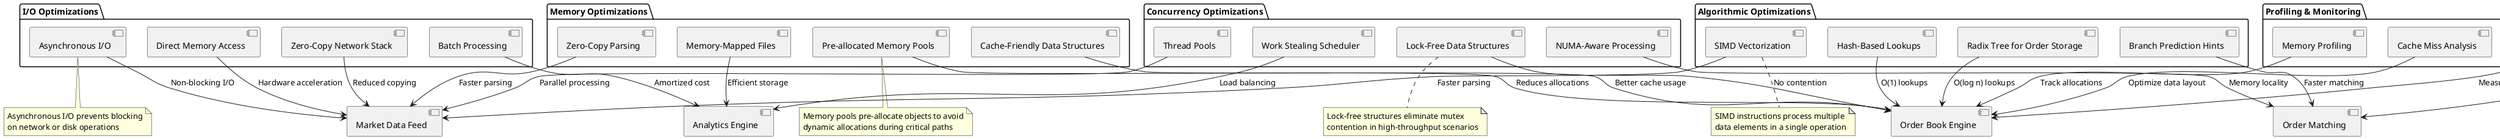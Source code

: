 @startuml Performance Optimizations

package "Memory Optimizations" {
  [Pre-allocated Memory Pools] as MP
  [Zero-Copy Parsing] as ZC
  [Memory-Mapped Files] as MMF
  [Cache-Friendly Data Structures] as CF
}

package "Concurrency Optimizations" {
  [Lock-Free Data Structures] as LF
  [Thread Pools] as TP
  [Work Stealing Scheduler] as WS
  [NUMA-Aware Processing] as NUMA
}

package "Algorithmic Optimizations" {
  [SIMD Vectorization] as SIMD
  [Branch Prediction Hints] as BP
  [Radix Tree for Order Storage] as RT
  [Hash-Based Lookups] as HL
}

package "I/O Optimizations" {
  [Asynchronous I/O] as AIO
  [Batch Processing] as BATCH
  [Zero-Copy Network Stack] as ZCNET
  [Direct Memory Access] as DMA
}

package "Profiling & Monitoring" {
  [Latency Histograms] as LH
  [CPU Profiling] as CPU
  [Memory Profiling] as MEM
  [Cache Miss Analysis] as CACHE
}

' Core components that benefit from optimizations
[Order Book Engine] as OBE
[Market Data Feed] as MDF
[Order Matching] as OM
[Analytics Engine] as AE

' Relationships
MP --> OBE : Reduces allocations
ZC --> MDF : Faster parsing
MMF --> AE : Efficient storage
CF --> OBE : Better cache usage

LF --> OBE : No contention
TP --> MDF : Parallel processing
WS --> AE : Load balancing
NUMA --> OM : Memory locality

SIMD --> MDF : Faster parsing
BP --> OM : Faster matching
RT --> OBE : O(log n) lookups
HL --> OBE : O(1) lookups

AIO --> MDF : Non-blocking I/O
BATCH --> AE : Amortized cost
ZCNET --> MDF : Reduced copying
DMA --> MDF : Hardware acceleration

LH --> OBE : Measure performance
CPU --> OM : Identify bottlenecks
MEM --> OBE : Track allocations
CACHE --> OBE : Optimize data layout

note bottom of MP
  Memory pools pre-allocate objects to avoid
  dynamic allocations during critical paths
end note

note bottom of LF
  Lock-free structures eliminate mutex
  contention in high-throughput scenarios
end note

note bottom of SIMD
  SIMD instructions process multiple
  data elements in a single operation
end note

note bottom of AIO
  Asynchronous I/O prevents blocking
  on network or disk operations
end note

@enduml 
